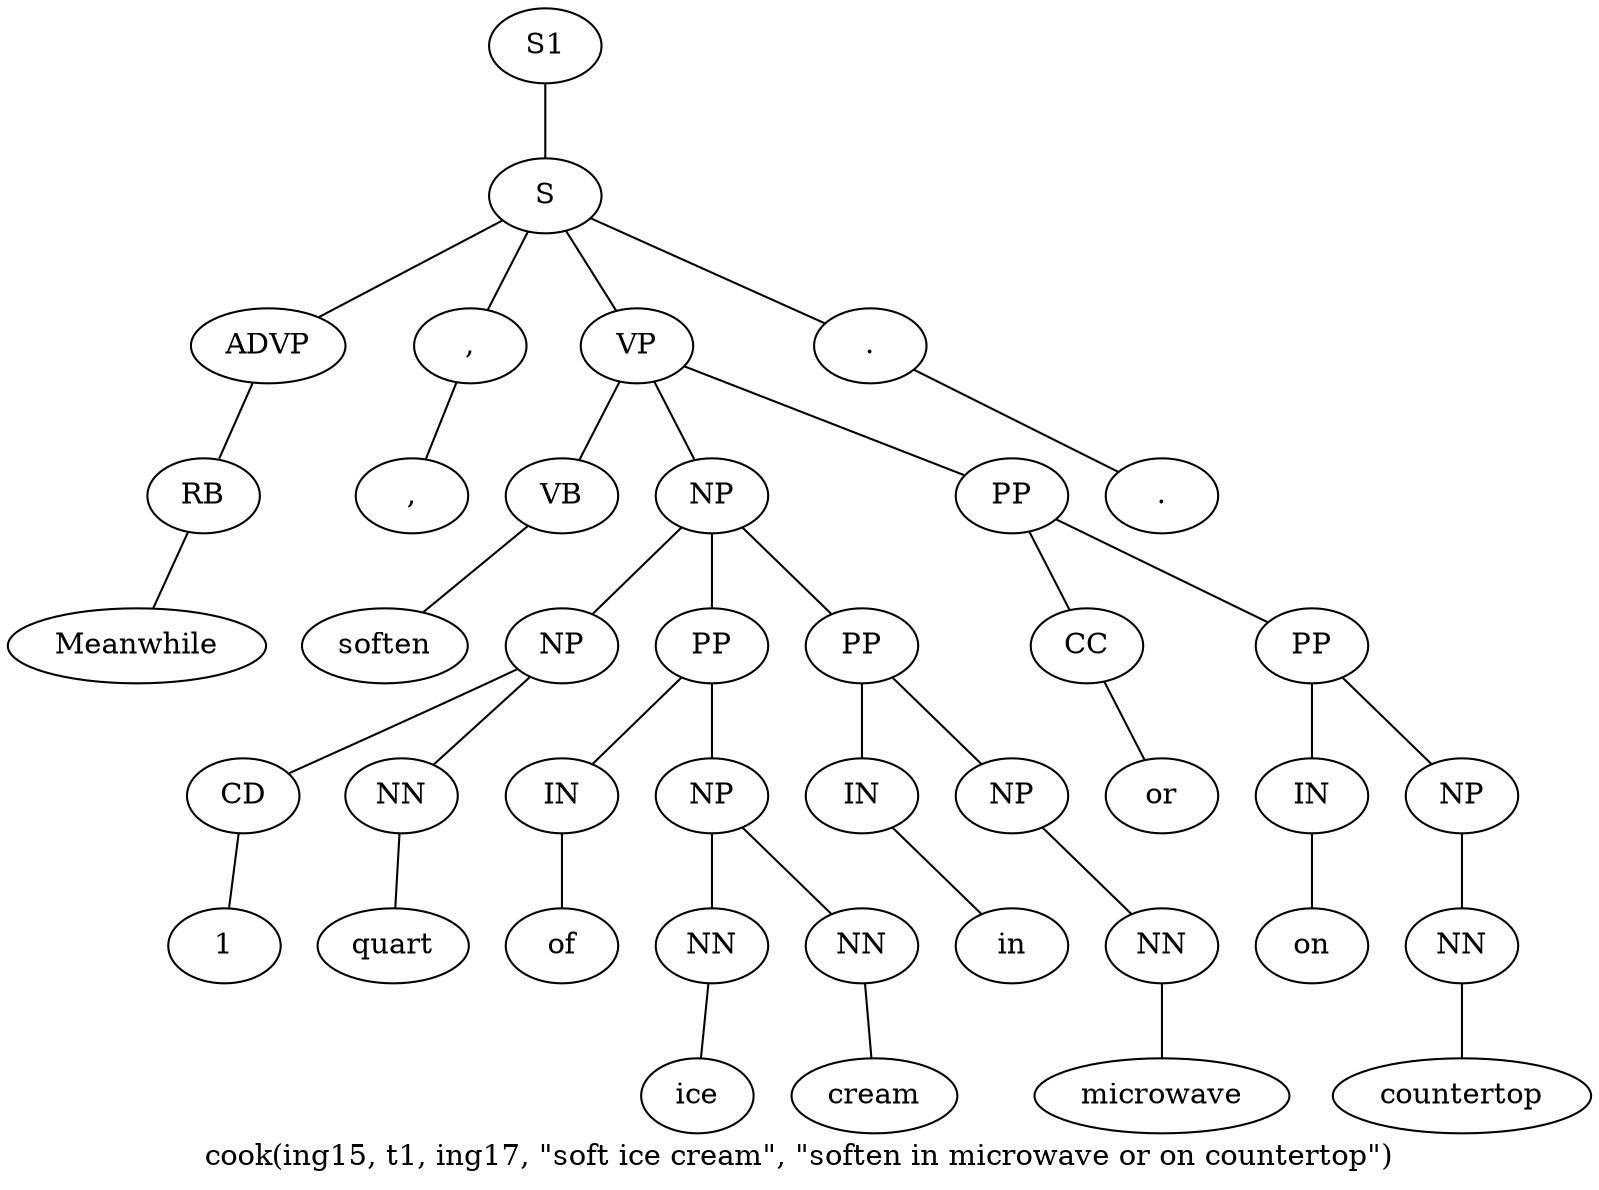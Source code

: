 graph SyntaxGraph {
	label = "cook(ing15, t1, ing17, \"soft ice cream\", \"soften in microwave or on countertop\")";
	Node0 [label="S1"];
	Node1 [label="S"];
	Node2 [label="ADVP"];
	Node3 [label="RB"];
	Node4 [label="Meanwhile"];
	Node5 [label=","];
	Node6 [label=","];
	Node7 [label="VP"];
	Node8 [label="VB"];
	Node9 [label="soften"];
	Node10 [label="NP"];
	Node11 [label="NP"];
	Node12 [label="CD"];
	Node13 [label="1"];
	Node14 [label="NN"];
	Node15 [label="quart"];
	Node16 [label="PP"];
	Node17 [label="IN"];
	Node18 [label="of"];
	Node19 [label="NP"];
	Node20 [label="NN"];
	Node21 [label="ice"];
	Node22 [label="NN"];
	Node23 [label="cream"];
	Node24 [label="PP"];
	Node25 [label="IN"];
	Node26 [label="in"];
	Node27 [label="NP"];
	Node28 [label="NN"];
	Node29 [label="microwave"];
	Node30 [label="PP"];
	Node31 [label="CC"];
	Node32 [label="or"];
	Node33 [label="PP"];
	Node34 [label="IN"];
	Node35 [label="on"];
	Node36 [label="NP"];
	Node37 [label="NN"];
	Node38 [label="countertop"];
	Node39 [label="."];
	Node40 [label="."];

	Node0 -- Node1;
	Node1 -- Node2;
	Node1 -- Node5;
	Node1 -- Node7;
	Node1 -- Node39;
	Node2 -- Node3;
	Node3 -- Node4;
	Node5 -- Node6;
	Node7 -- Node8;
	Node7 -- Node10;
	Node7 -- Node30;
	Node8 -- Node9;
	Node10 -- Node11;
	Node10 -- Node16;
	Node10 -- Node24;
	Node11 -- Node12;
	Node11 -- Node14;
	Node12 -- Node13;
	Node14 -- Node15;
	Node16 -- Node17;
	Node16 -- Node19;
	Node17 -- Node18;
	Node19 -- Node20;
	Node19 -- Node22;
	Node20 -- Node21;
	Node22 -- Node23;
	Node24 -- Node25;
	Node24 -- Node27;
	Node25 -- Node26;
	Node27 -- Node28;
	Node28 -- Node29;
	Node30 -- Node31;
	Node30 -- Node33;
	Node31 -- Node32;
	Node33 -- Node34;
	Node33 -- Node36;
	Node34 -- Node35;
	Node36 -- Node37;
	Node37 -- Node38;
	Node39 -- Node40;
}